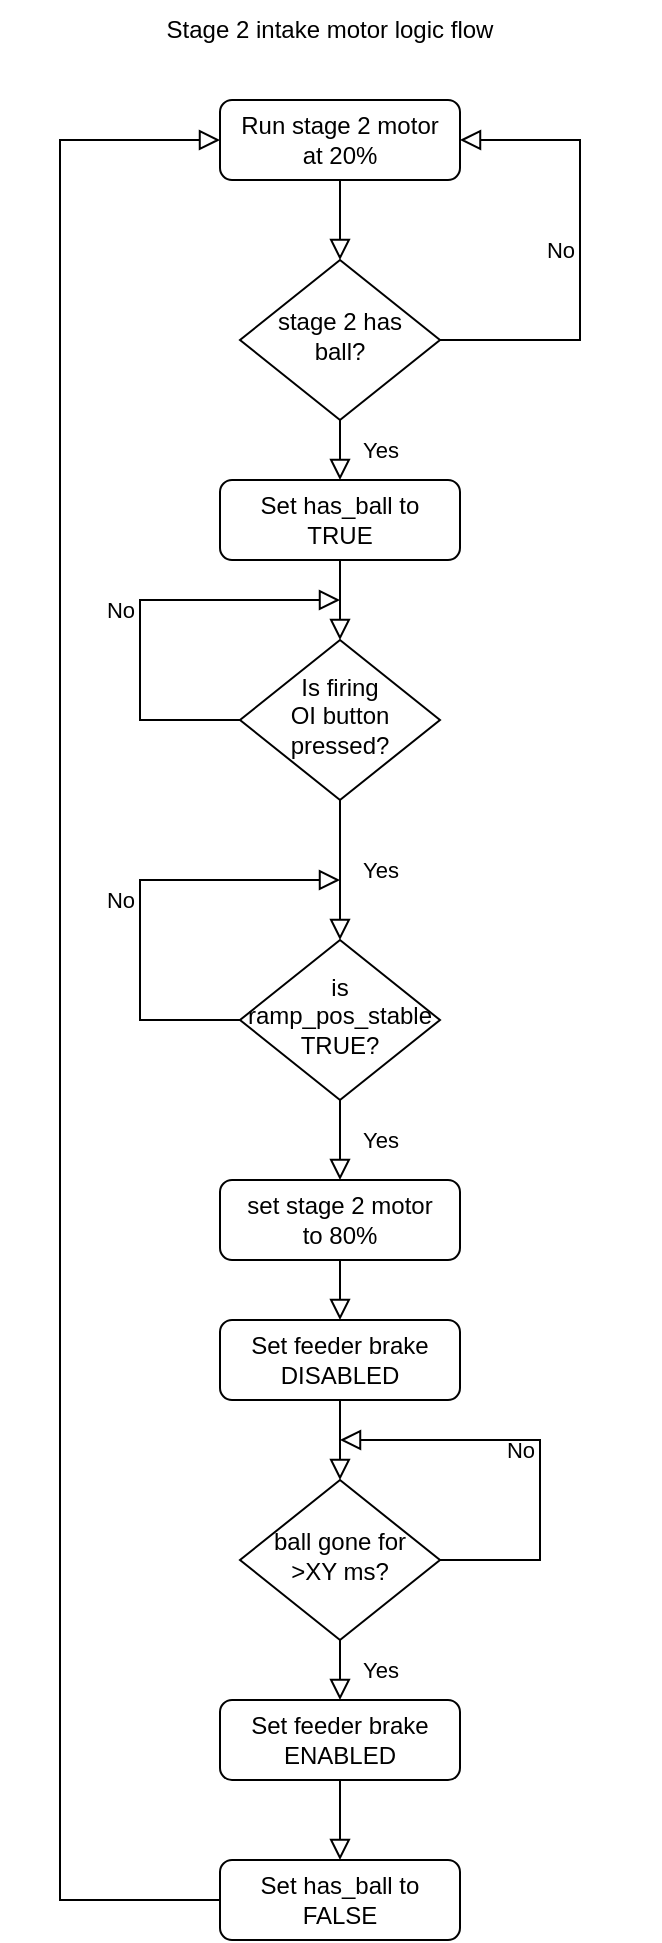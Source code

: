 <mxfile version="16.5.3" type="github">
  <diagram id="C5RBs43oDa-KdzZeNtuy" name="Page-1">
    <mxGraphModel dx="1099" dy="724" grid="1" gridSize="10" guides="1" tooltips="1" connect="1" arrows="1" fold="1" page="1" pageScale="1" pageWidth="827" pageHeight="1169" math="0" shadow="0">
      <root>
        <mxCell id="WIyWlLk6GJQsqaUBKTNV-0" />
        <mxCell id="WIyWlLk6GJQsqaUBKTNV-1" parent="WIyWlLk6GJQsqaUBKTNV-0" />
        <mxCell id="WIyWlLk6GJQsqaUBKTNV-2" value="" style="rounded=0;html=1;jettySize=auto;orthogonalLoop=1;fontSize=11;endArrow=block;endFill=0;endSize=8;strokeWidth=1;shadow=0;labelBackgroundColor=none;edgeStyle=orthogonalEdgeStyle;entryX=0.5;entryY=0;entryDx=0;entryDy=0;" parent="WIyWlLk6GJQsqaUBKTNV-1" source="WIyWlLk6GJQsqaUBKTNV-3" target="4tGKsylCyCgwFJGUTlz1-9" edge="1">
          <mxGeometry relative="1" as="geometry">
            <mxPoint x="220" y="160" as="targetPoint" />
          </mxGeometry>
        </mxCell>
        <mxCell id="WIyWlLk6GJQsqaUBKTNV-3" value="&lt;div&gt;Run stage 2 motor&lt;/div&gt;&lt;div&gt;at 20%&lt;br&gt;&lt;/div&gt;" style="rounded=1;whiteSpace=wrap;html=1;fontSize=12;glass=0;strokeWidth=1;shadow=0;" parent="WIyWlLk6GJQsqaUBKTNV-1" vertex="1">
          <mxGeometry x="160" y="80" width="120" height="40" as="geometry" />
        </mxCell>
        <mxCell id="WIyWlLk6GJQsqaUBKTNV-4" value="Yes" style="rounded=0;html=1;jettySize=auto;orthogonalLoop=1;fontSize=11;endArrow=block;endFill=0;endSize=8;strokeWidth=1;shadow=0;labelBackgroundColor=none;edgeStyle=orthogonalEdgeStyle;entryX=0.5;entryY=0;entryDx=0;entryDy=0;" parent="WIyWlLk6GJQsqaUBKTNV-1" source="WIyWlLk6GJQsqaUBKTNV-6" target="4tGKsylCyCgwFJGUTlz1-26" edge="1">
          <mxGeometry y="20" relative="1" as="geometry">
            <mxPoint as="offset" />
            <mxPoint x="220" y="470" as="targetPoint" />
          </mxGeometry>
        </mxCell>
        <mxCell id="WIyWlLk6GJQsqaUBKTNV-5" value="No" style="edgeStyle=orthogonalEdgeStyle;rounded=0;html=1;jettySize=auto;orthogonalLoop=1;fontSize=11;endArrow=block;endFill=0;endSize=8;strokeWidth=1;shadow=0;labelBackgroundColor=none;" parent="WIyWlLk6GJQsqaUBKTNV-1" source="WIyWlLk6GJQsqaUBKTNV-6" edge="1">
          <mxGeometry y="10" relative="1" as="geometry">
            <mxPoint as="offset" />
            <mxPoint x="220" y="330" as="targetPoint" />
            <Array as="points">
              <mxPoint x="120" y="390" />
              <mxPoint x="120" y="330" />
            </Array>
          </mxGeometry>
        </mxCell>
        <mxCell id="WIyWlLk6GJQsqaUBKTNV-6" value="&lt;div&gt;Is firing &lt;br&gt;&lt;/div&gt;&lt;div&gt;OI button&lt;/div&gt;&lt;div&gt;pressed?&lt;br&gt;&lt;/div&gt;" style="rhombus;whiteSpace=wrap;html=1;shadow=0;fontFamily=Helvetica;fontSize=12;align=center;strokeWidth=1;spacing=6;spacingTop=-4;" parent="WIyWlLk6GJQsqaUBKTNV-1" vertex="1">
          <mxGeometry x="170" y="350" width="100" height="80" as="geometry" />
        </mxCell>
        <mxCell id="536bruX3yoWRHG2eDpTa-6" value="Stage 2 intake motor logic flow" style="text;html=1;strokeColor=none;fillColor=none;align=center;verticalAlign=middle;whiteSpace=wrap;rounded=0;" parent="WIyWlLk6GJQsqaUBKTNV-1" vertex="1">
          <mxGeometry x="50" y="30" width="330" height="30" as="geometry" />
        </mxCell>
        <mxCell id="4tGKsylCyCgwFJGUTlz1-0" value="&lt;div&gt;set stage 2 motor&lt;/div&gt;&lt;div&gt;to 80%&lt;br&gt;&lt;/div&gt;" style="rounded=1;whiteSpace=wrap;html=1;fontSize=12;glass=0;strokeWidth=1;shadow=0;" parent="WIyWlLk6GJQsqaUBKTNV-1" vertex="1">
          <mxGeometry x="160" y="620" width="120" height="40" as="geometry" />
        </mxCell>
        <mxCell id="4tGKsylCyCgwFJGUTlz1-1" value="&lt;div&gt;Set feeder brake&lt;/div&gt;&lt;div&gt;DISABLED&lt;/div&gt;" style="rounded=1;whiteSpace=wrap;html=1;fontSize=12;glass=0;strokeWidth=1;shadow=0;" parent="WIyWlLk6GJQsqaUBKTNV-1" vertex="1">
          <mxGeometry x="160" y="690" width="120" height="40" as="geometry" />
        </mxCell>
        <mxCell id="4tGKsylCyCgwFJGUTlz1-4" value="" style="endArrow=block;html=1;rounded=0;exitX=0.5;exitY=1;exitDx=0;exitDy=0;entryX=0.5;entryY=0;entryDx=0;entryDy=0;endFill=0;endSize=8;" parent="WIyWlLk6GJQsqaUBKTNV-1" source="4tGKsylCyCgwFJGUTlz1-0" target="4tGKsylCyCgwFJGUTlz1-1" edge="1">
          <mxGeometry width="50" height="50" relative="1" as="geometry">
            <mxPoint x="390" y="650" as="sourcePoint" />
            <mxPoint x="280" y="550" as="targetPoint" />
            <Array as="points" />
          </mxGeometry>
        </mxCell>
        <mxCell id="4tGKsylCyCgwFJGUTlz1-5" value="&lt;div&gt;ball gone for&lt;/div&gt;&lt;div&gt;&amp;gt;XY ms?&lt;br&gt;&lt;/div&gt;" style="rhombus;whiteSpace=wrap;html=1;shadow=0;fontFamily=Helvetica;fontSize=12;align=center;strokeWidth=1;spacing=6;spacingTop=-4;" parent="WIyWlLk6GJQsqaUBKTNV-1" vertex="1">
          <mxGeometry x="170" y="770" width="100" height="80" as="geometry" />
        </mxCell>
        <mxCell id="4tGKsylCyCgwFJGUTlz1-6" value="" style="endArrow=block;html=1;rounded=0;exitX=0.5;exitY=1;exitDx=0;exitDy=0;entryX=0.5;entryY=0;entryDx=0;entryDy=0;endFill=0;endSize=8;" parent="WIyWlLk6GJQsqaUBKTNV-1" source="4tGKsylCyCgwFJGUTlz1-1" target="4tGKsylCyCgwFJGUTlz1-5" edge="1">
          <mxGeometry width="50" height="50" relative="1" as="geometry">
            <mxPoint x="230" y="670" as="sourcePoint" />
            <mxPoint x="230" y="700" as="targetPoint" />
            <Array as="points" />
          </mxGeometry>
        </mxCell>
        <mxCell id="4tGKsylCyCgwFJGUTlz1-8" value="No" style="edgeStyle=orthogonalEdgeStyle;rounded=0;html=1;jettySize=auto;orthogonalLoop=1;fontSize=11;endArrow=block;endFill=0;endSize=8;strokeWidth=1;shadow=0;labelBackgroundColor=none;exitX=1;exitY=0.5;exitDx=0;exitDy=0;" parent="WIyWlLk6GJQsqaUBKTNV-1" source="4tGKsylCyCgwFJGUTlz1-5" edge="1">
          <mxGeometry y="10" relative="1" as="geometry">
            <mxPoint as="offset" />
            <mxPoint x="220" y="750" as="targetPoint" />
            <Array as="points">
              <mxPoint x="320" y="810" />
              <mxPoint x="320" y="750" />
            </Array>
            <mxPoint x="180" y="550" as="sourcePoint" />
          </mxGeometry>
        </mxCell>
        <mxCell id="4tGKsylCyCgwFJGUTlz1-9" value="&lt;div&gt;stage 2 has&lt;/div&gt;&lt;div&gt;ball?&lt;br&gt;&lt;/div&gt;" style="rhombus;whiteSpace=wrap;html=1;shadow=0;fontFamily=Helvetica;fontSize=12;align=center;strokeWidth=1;spacing=6;spacingTop=-4;" parent="WIyWlLk6GJQsqaUBKTNV-1" vertex="1">
          <mxGeometry x="170" y="160" width="100" height="80" as="geometry" />
        </mxCell>
        <mxCell id="4tGKsylCyCgwFJGUTlz1-11" value="No" style="edgeStyle=orthogonalEdgeStyle;rounded=0;html=1;jettySize=auto;orthogonalLoop=1;fontSize=11;endArrow=block;endFill=0;endSize=8;strokeWidth=1;shadow=0;labelBackgroundColor=none;entryX=1;entryY=0.5;entryDx=0;entryDy=0;exitX=1;exitY=0.5;exitDx=0;exitDy=0;" parent="WIyWlLk6GJQsqaUBKTNV-1" source="4tGKsylCyCgwFJGUTlz1-9" target="WIyWlLk6GJQsqaUBKTNV-3" edge="1">
          <mxGeometry y="10" relative="1" as="geometry">
            <mxPoint as="offset" />
            <mxPoint x="170" y="130" as="targetPoint" />
            <Array as="points">
              <mxPoint x="340" y="200" />
              <mxPoint x="340" y="100" />
            </Array>
            <mxPoint x="180" y="350" as="sourcePoint" />
          </mxGeometry>
        </mxCell>
        <mxCell id="4tGKsylCyCgwFJGUTlz1-14" value="Yes" style="rounded=0;html=1;jettySize=auto;orthogonalLoop=1;fontSize=11;endArrow=block;endFill=0;endSize=8;strokeWidth=1;shadow=0;labelBackgroundColor=none;edgeStyle=orthogonalEdgeStyle;exitX=0.5;exitY=1;exitDx=0;exitDy=0;startArrow=none;" parent="WIyWlLk6GJQsqaUBKTNV-1" source="4tGKsylCyCgwFJGUTlz1-9" edge="1">
          <mxGeometry y="20" relative="1" as="geometry">
            <mxPoint as="offset" />
            <mxPoint x="230" y="340" as="sourcePoint" />
            <mxPoint x="220" y="270" as="targetPoint" />
          </mxGeometry>
        </mxCell>
        <mxCell id="4tGKsylCyCgwFJGUTlz1-17" value="&lt;div&gt;Set feeder brake&lt;/div&gt;&lt;div&gt;ENABLED&lt;/div&gt;" style="rounded=1;whiteSpace=wrap;html=1;fontSize=12;glass=0;strokeWidth=1;shadow=0;" parent="WIyWlLk6GJQsqaUBKTNV-1" vertex="1">
          <mxGeometry x="160" y="880" width="120" height="40" as="geometry" />
        </mxCell>
        <mxCell id="4tGKsylCyCgwFJGUTlz1-18" value="Yes" style="rounded=0;html=1;jettySize=auto;orthogonalLoop=1;fontSize=11;endArrow=block;endFill=0;endSize=8;strokeWidth=1;shadow=0;labelBackgroundColor=none;edgeStyle=orthogonalEdgeStyle;entryX=0.5;entryY=0;entryDx=0;entryDy=0;exitX=0.5;exitY=1;exitDx=0;exitDy=0;" parent="WIyWlLk6GJQsqaUBKTNV-1" source="4tGKsylCyCgwFJGUTlz1-5" target="4tGKsylCyCgwFJGUTlz1-17" edge="1">
          <mxGeometry y="20" relative="1" as="geometry">
            <mxPoint as="offset" />
            <mxPoint x="230" y="590" as="sourcePoint" />
            <mxPoint x="230" y="630" as="targetPoint" />
          </mxGeometry>
        </mxCell>
        <mxCell id="4tGKsylCyCgwFJGUTlz1-20" value="" style="endArrow=block;html=1;rounded=0;exitX=0;exitY=0.5;exitDx=0;exitDy=0;endFill=0;endSize=8;entryX=0;entryY=0.5;entryDx=0;entryDy=0;" parent="WIyWlLk6GJQsqaUBKTNV-1" source="4tGKsylCyCgwFJGUTlz1-21" target="WIyWlLk6GJQsqaUBKTNV-3" edge="1">
          <mxGeometry width="50" height="50" relative="1" as="geometry">
            <mxPoint x="230" y="450" as="sourcePoint" />
            <mxPoint x="130" y="160" as="targetPoint" />
            <Array as="points">
              <mxPoint x="80" y="980" />
              <mxPoint x="80" y="380" />
              <mxPoint x="80" y="100" />
            </Array>
          </mxGeometry>
        </mxCell>
        <mxCell id="4tGKsylCyCgwFJGUTlz1-21" value="Set has_ball to FALSE" style="rounded=1;whiteSpace=wrap;html=1;fontSize=12;glass=0;strokeWidth=1;shadow=0;" parent="WIyWlLk6GJQsqaUBKTNV-1" vertex="1">
          <mxGeometry x="160" y="960" width="120" height="40" as="geometry" />
        </mxCell>
        <mxCell id="4tGKsylCyCgwFJGUTlz1-22" value="" style="endArrow=block;html=1;rounded=0;exitX=0.5;exitY=1;exitDx=0;exitDy=0;entryX=0.5;entryY=0;entryDx=0;entryDy=0;endFill=0;endSize=8;" parent="WIyWlLk6GJQsqaUBKTNV-1" source="4tGKsylCyCgwFJGUTlz1-17" target="4tGKsylCyCgwFJGUTlz1-21" edge="1">
          <mxGeometry width="50" height="50" relative="1" as="geometry">
            <mxPoint x="230" y="670" as="sourcePoint" />
            <mxPoint x="230" y="700" as="targetPoint" />
            <Array as="points" />
          </mxGeometry>
        </mxCell>
        <mxCell id="4tGKsylCyCgwFJGUTlz1-23" value="&lt;div&gt;Set has_ball to &lt;br&gt;&lt;/div&gt;&lt;div&gt;TRUE&lt;/div&gt;" style="rounded=1;whiteSpace=wrap;html=1;fontSize=12;glass=0;strokeWidth=1;shadow=0;" parent="WIyWlLk6GJQsqaUBKTNV-1" vertex="1">
          <mxGeometry x="160" y="270" width="120" height="40" as="geometry" />
        </mxCell>
        <mxCell id="4tGKsylCyCgwFJGUTlz1-24" value="" style="endArrow=block;html=1;rounded=0;entryX=0.5;entryY=0;entryDx=0;entryDy=0;endFill=0;endSize=8;exitX=0.5;exitY=1;exitDx=0;exitDy=0;" parent="WIyWlLk6GJQsqaUBKTNV-1" source="4tGKsylCyCgwFJGUTlz1-23" target="WIyWlLk6GJQsqaUBKTNV-6" edge="1">
          <mxGeometry width="50" height="50" relative="1" as="geometry">
            <mxPoint x="220" y="320" as="sourcePoint" />
            <mxPoint x="230" y="550" as="targetPoint" />
            <Array as="points" />
          </mxGeometry>
        </mxCell>
        <mxCell id="4tGKsylCyCgwFJGUTlz1-26" value="&lt;div&gt;is&lt;/div&gt;&lt;div&gt;ramp_pos_stable&lt;/div&gt;&lt;div&gt;TRUE?&lt;br&gt;&lt;/div&gt;" style="rhombus;whiteSpace=wrap;html=1;shadow=0;fontFamily=Helvetica;fontSize=12;align=center;strokeWidth=1;spacing=6;spacingTop=-4;" parent="WIyWlLk6GJQsqaUBKTNV-1" vertex="1">
          <mxGeometry x="170" y="500" width="100" height="80" as="geometry" />
        </mxCell>
        <mxCell id="4tGKsylCyCgwFJGUTlz1-28" value="Yes" style="rounded=0;html=1;jettySize=auto;orthogonalLoop=1;fontSize=11;endArrow=block;endFill=0;endSize=8;strokeWidth=1;shadow=0;labelBackgroundColor=none;edgeStyle=orthogonalEdgeStyle;entryX=0.5;entryY=0;entryDx=0;entryDy=0;exitX=0.5;exitY=1;exitDx=0;exitDy=0;" parent="WIyWlLk6GJQsqaUBKTNV-1" source="4tGKsylCyCgwFJGUTlz1-26" target="4tGKsylCyCgwFJGUTlz1-0" edge="1">
          <mxGeometry y="20" relative="1" as="geometry">
            <mxPoint as="offset" />
            <mxPoint x="170" y="590" as="sourcePoint" />
            <mxPoint x="230" y="470" as="targetPoint" />
          </mxGeometry>
        </mxCell>
        <mxCell id="4tGKsylCyCgwFJGUTlz1-29" value="No" style="edgeStyle=orthogonalEdgeStyle;rounded=0;html=1;jettySize=auto;orthogonalLoop=1;fontSize=11;endArrow=block;endFill=0;endSize=8;strokeWidth=1;shadow=0;labelBackgroundColor=none;exitX=0;exitY=0.5;exitDx=0;exitDy=0;" parent="WIyWlLk6GJQsqaUBKTNV-1" source="4tGKsylCyCgwFJGUTlz1-26" edge="1">
          <mxGeometry y="10" relative="1" as="geometry">
            <mxPoint as="offset" />
            <mxPoint x="220" y="470" as="targetPoint" />
            <Array as="points">
              <mxPoint x="120" y="540" />
              <mxPoint x="120" y="470" />
            </Array>
            <mxPoint x="180" y="400" as="sourcePoint" />
          </mxGeometry>
        </mxCell>
      </root>
    </mxGraphModel>
  </diagram>
</mxfile>
